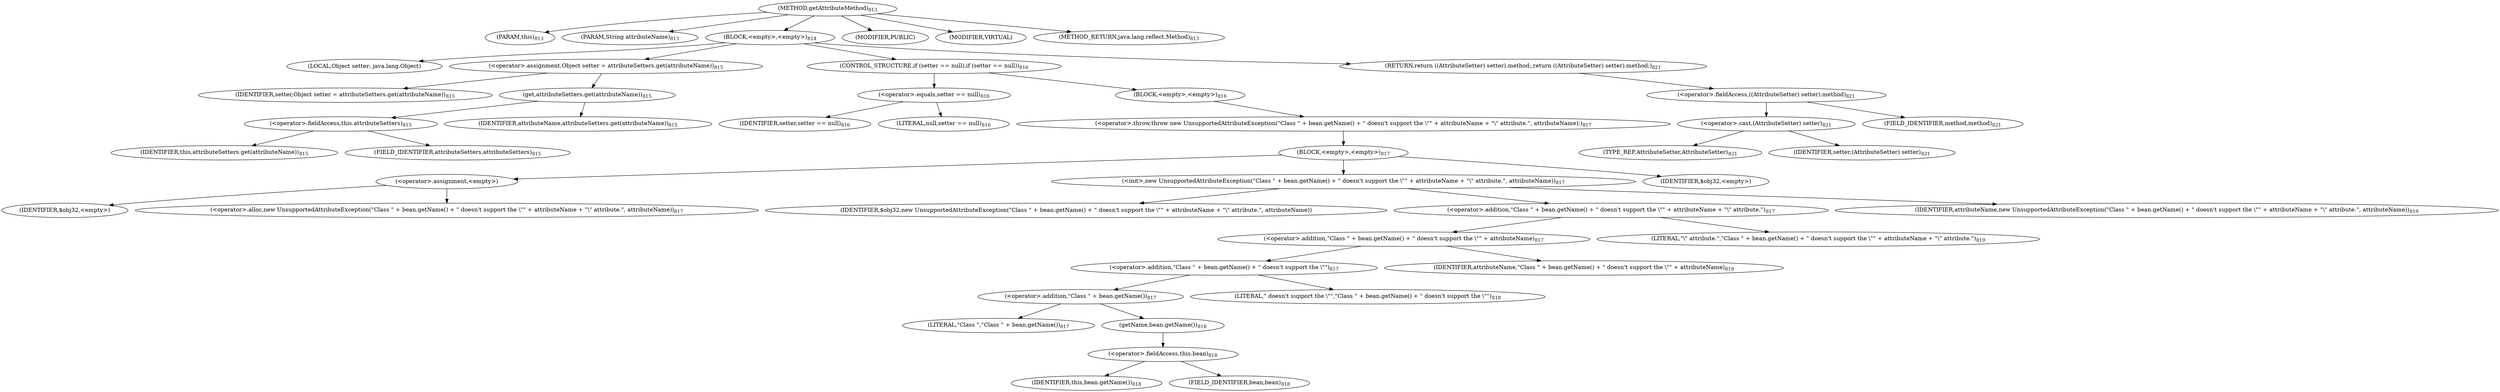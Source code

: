 digraph "getAttributeMethod" {  
"1840" [label = <(METHOD,getAttributeMethod)<SUB>813</SUB>> ]
"1841" [label = <(PARAM,this)<SUB>813</SUB>> ]
"1842" [label = <(PARAM,String attributeName)<SUB>813</SUB>> ]
"1843" [label = <(BLOCK,&lt;empty&gt;,&lt;empty&gt;)<SUB>814</SUB>> ]
"1844" [label = <(LOCAL,Object setter: java.lang.Object)> ]
"1845" [label = <(&lt;operator&gt;.assignment,Object setter = attributeSetters.get(attributeName))<SUB>815</SUB>> ]
"1846" [label = <(IDENTIFIER,setter,Object setter = attributeSetters.get(attributeName))<SUB>815</SUB>> ]
"1847" [label = <(get,attributeSetters.get(attributeName))<SUB>815</SUB>> ]
"1848" [label = <(&lt;operator&gt;.fieldAccess,this.attributeSetters)<SUB>815</SUB>> ]
"1849" [label = <(IDENTIFIER,this,attributeSetters.get(attributeName))<SUB>815</SUB>> ]
"1850" [label = <(FIELD_IDENTIFIER,attributeSetters,attributeSetters)<SUB>815</SUB>> ]
"1851" [label = <(IDENTIFIER,attributeName,attributeSetters.get(attributeName))<SUB>815</SUB>> ]
"1852" [label = <(CONTROL_STRUCTURE,if (setter == null),if (setter == null))<SUB>816</SUB>> ]
"1853" [label = <(&lt;operator&gt;.equals,setter == null)<SUB>816</SUB>> ]
"1854" [label = <(IDENTIFIER,setter,setter == null)<SUB>816</SUB>> ]
"1855" [label = <(LITERAL,null,setter == null)<SUB>816</SUB>> ]
"1856" [label = <(BLOCK,&lt;empty&gt;,&lt;empty&gt;)<SUB>816</SUB>> ]
"1857" [label = <(&lt;operator&gt;.throw,throw new UnsupportedAttributeException(&quot;Class &quot; + bean.getName() + &quot; doesn't support the \&quot;&quot; + attributeName + &quot;\&quot; attribute.&quot;, attributeName);)<SUB>817</SUB>> ]
"1858" [label = <(BLOCK,&lt;empty&gt;,&lt;empty&gt;)<SUB>817</SUB>> ]
"1859" [label = <(&lt;operator&gt;.assignment,&lt;empty&gt;)> ]
"1860" [label = <(IDENTIFIER,$obj32,&lt;empty&gt;)> ]
"1861" [label = <(&lt;operator&gt;.alloc,new UnsupportedAttributeException(&quot;Class &quot; + bean.getName() + &quot; doesn't support the \&quot;&quot; + attributeName + &quot;\&quot; attribute.&quot;, attributeName))<SUB>817</SUB>> ]
"1862" [label = <(&lt;init&gt;,new UnsupportedAttributeException(&quot;Class &quot; + bean.getName() + &quot; doesn't support the \&quot;&quot; + attributeName + &quot;\&quot; attribute.&quot;, attributeName))<SUB>817</SUB>> ]
"1863" [label = <(IDENTIFIER,$obj32,new UnsupportedAttributeException(&quot;Class &quot; + bean.getName() + &quot; doesn't support the \&quot;&quot; + attributeName + &quot;\&quot; attribute.&quot;, attributeName))> ]
"1864" [label = <(&lt;operator&gt;.addition,&quot;Class &quot; + bean.getName() + &quot; doesn't support the \&quot;&quot; + attributeName + &quot;\&quot; attribute.&quot;)<SUB>817</SUB>> ]
"1865" [label = <(&lt;operator&gt;.addition,&quot;Class &quot; + bean.getName() + &quot; doesn't support the \&quot;&quot; + attributeName)<SUB>817</SUB>> ]
"1866" [label = <(&lt;operator&gt;.addition,&quot;Class &quot; + bean.getName() + &quot; doesn't support the \&quot;&quot;)<SUB>817</SUB>> ]
"1867" [label = <(&lt;operator&gt;.addition,&quot;Class &quot; + bean.getName())<SUB>817</SUB>> ]
"1868" [label = <(LITERAL,&quot;Class &quot;,&quot;Class &quot; + bean.getName())<SUB>817</SUB>> ]
"1869" [label = <(getName,bean.getName())<SUB>818</SUB>> ]
"1870" [label = <(&lt;operator&gt;.fieldAccess,this.bean)<SUB>818</SUB>> ]
"1871" [label = <(IDENTIFIER,this,bean.getName())<SUB>818</SUB>> ]
"1872" [label = <(FIELD_IDENTIFIER,bean,bean)<SUB>818</SUB>> ]
"1873" [label = <(LITERAL,&quot; doesn't support the \&quot;&quot;,&quot;Class &quot; + bean.getName() + &quot; doesn't support the \&quot;&quot;)<SUB>818</SUB>> ]
"1874" [label = <(IDENTIFIER,attributeName,&quot;Class &quot; + bean.getName() + &quot; doesn't support the \&quot;&quot; + attributeName)<SUB>819</SUB>> ]
"1875" [label = <(LITERAL,&quot;\&quot; attribute.&quot;,&quot;Class &quot; + bean.getName() + &quot; doesn't support the \&quot;&quot; + attributeName + &quot;\&quot; attribute.&quot;)<SUB>819</SUB>> ]
"1876" [label = <(IDENTIFIER,attributeName,new UnsupportedAttributeException(&quot;Class &quot; + bean.getName() + &quot; doesn't support the \&quot;&quot; + attributeName + &quot;\&quot; attribute.&quot;, attributeName))<SUB>819</SUB>> ]
"1877" [label = <(IDENTIFIER,$obj32,&lt;empty&gt;)> ]
"1878" [label = <(RETURN,return ((AttributeSetter) setter).method;,return ((AttributeSetter) setter).method;)<SUB>821</SUB>> ]
"1879" [label = <(&lt;operator&gt;.fieldAccess,((AttributeSetter) setter).method)<SUB>821</SUB>> ]
"1880" [label = <(&lt;operator&gt;.cast,(AttributeSetter) setter)<SUB>821</SUB>> ]
"1881" [label = <(TYPE_REF,AttributeSetter,AttributeSetter)<SUB>821</SUB>> ]
"1882" [label = <(IDENTIFIER,setter,(AttributeSetter) setter)<SUB>821</SUB>> ]
"1883" [label = <(FIELD_IDENTIFIER,method,method)<SUB>821</SUB>> ]
"1884" [label = <(MODIFIER,PUBLIC)> ]
"1885" [label = <(MODIFIER,VIRTUAL)> ]
"1886" [label = <(METHOD_RETURN,java.lang.reflect.Method)<SUB>813</SUB>> ]
  "1840" -> "1841" 
  "1840" -> "1842" 
  "1840" -> "1843" 
  "1840" -> "1884" 
  "1840" -> "1885" 
  "1840" -> "1886" 
  "1843" -> "1844" 
  "1843" -> "1845" 
  "1843" -> "1852" 
  "1843" -> "1878" 
  "1845" -> "1846" 
  "1845" -> "1847" 
  "1847" -> "1848" 
  "1847" -> "1851" 
  "1848" -> "1849" 
  "1848" -> "1850" 
  "1852" -> "1853" 
  "1852" -> "1856" 
  "1853" -> "1854" 
  "1853" -> "1855" 
  "1856" -> "1857" 
  "1857" -> "1858" 
  "1858" -> "1859" 
  "1858" -> "1862" 
  "1858" -> "1877" 
  "1859" -> "1860" 
  "1859" -> "1861" 
  "1862" -> "1863" 
  "1862" -> "1864" 
  "1862" -> "1876" 
  "1864" -> "1865" 
  "1864" -> "1875" 
  "1865" -> "1866" 
  "1865" -> "1874" 
  "1866" -> "1867" 
  "1866" -> "1873" 
  "1867" -> "1868" 
  "1867" -> "1869" 
  "1869" -> "1870" 
  "1870" -> "1871" 
  "1870" -> "1872" 
  "1878" -> "1879" 
  "1879" -> "1880" 
  "1879" -> "1883" 
  "1880" -> "1881" 
  "1880" -> "1882" 
}

